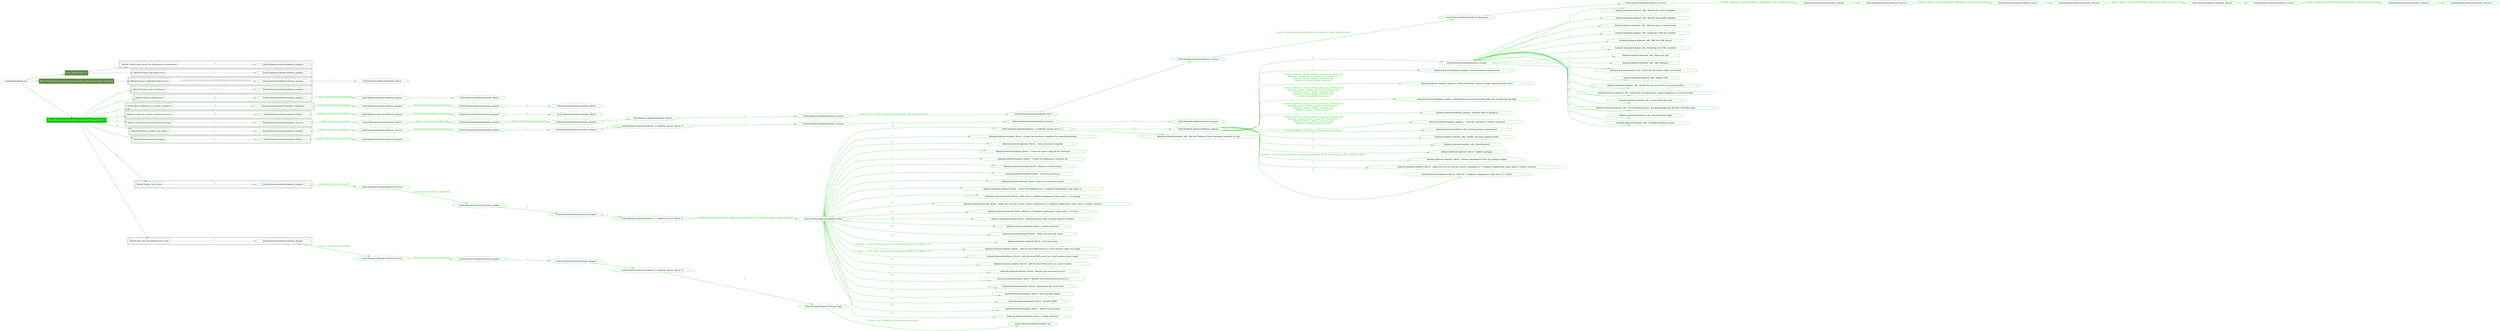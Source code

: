 digraph {
	graph [concentrate=true ordering=in rankdir=LR ratio=fill]
	edge [esep=5 sep=10]
	"kubeinit/playbook.yml" [id=root_node style=dotted]
	play_6f17d459 [label="Play: Initial setup (1)" color="#5b8a42" fontcolor="#ffffff" id=play_6f17d459 shape=box style=filled tooltip=localhost]
	"kubeinit/playbook.yml" -> play_6f17d459 [label="1 " color="#5b8a42" fontcolor="#5b8a42" id=edge_599a381d labeltooltip="1 " tooltip="1 "]
	subgraph "kubeinit.kubeinit.kubeinit_prepare" {
		role_7c6ce5f8 [label="[role] kubeinit.kubeinit.kubeinit_prepare" color="#5b8a42" id=role_7c6ce5f8 tooltip="kubeinit.kubeinit.kubeinit_prepare"]
	}
	subgraph "kubeinit.kubeinit.kubeinit_prepare" {
		role_3fa6e278 [label="[role] kubeinit.kubeinit.kubeinit_prepare" color="#5b8a42" id=role_3fa6e278 tooltip="kubeinit.kubeinit.kubeinit_prepare"]
	}
	subgraph "Play: Initial setup (1)" {
		play_6f17d459 -> block_e1446143 [label=1 color="#5b8a42" fontcolor="#5b8a42" id=edge_40657e28 labeltooltip=1 tooltip=1]
		subgraph cluster_block_e1446143 {
			block_e1446143 [label="[block] Gather facts about the deployment environment" color="#5b8a42" id=block_e1446143 labeltooltip="Gather facts about the deployment environment" shape=box tooltip="Gather facts about the deployment environment"]
			block_e1446143 -> role_7c6ce5f8 [label="1 " color="#5b8a42" fontcolor="#5b8a42" id=edge_ea636de9 labeltooltip="1 " tooltip="1 "]
		}
		play_6f17d459 -> block_4bca0294 [label=2 color="#5b8a42" fontcolor="#5b8a42" id=edge_f2954ecb labeltooltip=2 tooltip=2]
		subgraph cluster_block_4bca0294 {
			block_4bca0294 [label="[block] Prepare the hypervisors" color="#5b8a42" id=block_4bca0294 labeltooltip="Prepare the hypervisors" shape=box tooltip="Prepare the hypervisors"]
			block_4bca0294 -> role_3fa6e278 [label="1 " color="#5b8a42" fontcolor="#5b8a42" id=edge_8d3a3a1b labeltooltip="1 " tooltip="1 "]
		}
	}
	play_b758a5ef [label="Play: Prepare all hypervisor hosts to deploy service and cluster nodes (0)" color="#5e8b41" fontcolor="#ffffff" id=play_b758a5ef shape=box style=filled tooltip="Play: Prepare all hypervisor hosts to deploy service and cluster nodes (0)"]
	"kubeinit/playbook.yml" -> play_b758a5ef [label="2 " color="#5e8b41" fontcolor="#5e8b41" id=edge_1ef2b307 labeltooltip="2 " tooltip="2 "]
	subgraph "kubeinit.kubeinit.kubeinit_libvirt" {
		role_00aa9e71 [label="[role] kubeinit.kubeinit.kubeinit_libvirt" color="#5e8b41" id=role_00aa9e71 tooltip="kubeinit.kubeinit.kubeinit_libvirt"]
	}
	subgraph "kubeinit.kubeinit.kubeinit_prepare" {
		role_39e8cdf4 [label="[role] kubeinit.kubeinit.kubeinit_prepare" color="#5e8b41" id=role_39e8cdf4 tooltip="kubeinit.kubeinit.kubeinit_prepare"]
		role_39e8cdf4 -> role_00aa9e71 [label="1 " color="#5e8b41" fontcolor="#5e8b41" id=edge_ab548b08 labeltooltip="1 " tooltip="1 "]
	}
	subgraph "Play: Prepare all hypervisor hosts to deploy service and cluster nodes (0)" {
		play_b758a5ef -> block_b7a8aa81 [label=1 color="#5e8b41" fontcolor="#5e8b41" id=edge_b222ad10 labeltooltip=1 tooltip=1]
		subgraph cluster_block_b7a8aa81 {
			block_b7a8aa81 [label="[block] Prepare individual hypervisors" color="#5e8b41" id=block_b7a8aa81 labeltooltip="Prepare individual hypervisors" shape=box tooltip="Prepare individual hypervisors"]
			block_b7a8aa81 -> role_39e8cdf4 [label="1 [when: inventory_hostname in hostvars['kubeinit-facts'].hypervisors]" color="#5e8b41" fontcolor="#5e8b41" id=edge_1e15994a labeltooltip="1 [when: inventory_hostname in hostvars['kubeinit-facts'].hypervisors]" tooltip="1 [when: inventory_hostname in hostvars['kubeinit-facts'].hypervisors]"]
		}
	}
	play_15f5ec1d [label="Play: Run cluster deployment on prepared hypervisors (1)" color="#0ec705" fontcolor="#ffffff" id=play_15f5ec1d shape=box style=filled tooltip=localhost]
	"kubeinit/playbook.yml" -> play_15f5ec1d [label="3 " color="#0ec705" fontcolor="#0ec705" id=edge_63459003 labeltooltip="3 " tooltip="3 "]
	subgraph "kubeinit.kubeinit.kubeinit_prepare" {
		role_a21c12df [label="[role] kubeinit.kubeinit.kubeinit_prepare" color="#0ec705" id=role_a21c12df tooltip="kubeinit.kubeinit.kubeinit_prepare"]
	}
	subgraph "kubeinit.kubeinit.kubeinit_libvirt" {
		role_9f6250fe [label="[role] kubeinit.kubeinit.kubeinit_libvirt" color="#0ec705" id=role_9f6250fe tooltip="kubeinit.kubeinit.kubeinit_libvirt"]
	}
	subgraph "kubeinit.kubeinit.kubeinit_prepare" {
		role_7a079685 [label="[role] kubeinit.kubeinit.kubeinit_prepare" color="#0ec705" id=role_7a079685 tooltip="kubeinit.kubeinit.kubeinit_prepare"]
		role_7a079685 -> role_9f6250fe [label="1 " color="#0ec705" fontcolor="#0ec705" id=edge_2d88b85e labeltooltip="1 " tooltip="1 "]
	}
	subgraph "kubeinit.kubeinit.kubeinit_prepare" {
		role_b2da4930 [label="[role] kubeinit.kubeinit.kubeinit_prepare" color="#0ec705" id=role_b2da4930 tooltip="kubeinit.kubeinit.kubeinit_prepare"]
		role_b2da4930 -> role_7a079685 [label="1 [when: not environment_prepared]" color="#0ec705" fontcolor="#0ec705" id=edge_19087ef0 labeltooltip="1 [when: not environment_prepared]" tooltip="1 [when: not environment_prepared]"]
	}
	subgraph "kubeinit.kubeinit.kubeinit_libvirt" {
		role_d84b0115 [label="[role] kubeinit.kubeinit.kubeinit_libvirt" color="#0ec705" id=role_d84b0115 tooltip="kubeinit.kubeinit.kubeinit_libvirt"]
	}
	subgraph "kubeinit.kubeinit.kubeinit_prepare" {
		role_01c8e995 [label="[role] kubeinit.kubeinit.kubeinit_prepare" color="#0ec705" id=role_01c8e995 tooltip="kubeinit.kubeinit.kubeinit_prepare"]
		role_01c8e995 -> role_d84b0115 [label="1 " color="#0ec705" fontcolor="#0ec705" id=edge_c25fadfe labeltooltip="1 " tooltip="1 "]
	}
	subgraph "kubeinit.kubeinit.kubeinit_prepare" {
		role_e6860968 [label="[role] kubeinit.kubeinit.kubeinit_prepare" color="#0ec705" id=role_e6860968 tooltip="kubeinit.kubeinit.kubeinit_prepare"]
		role_e6860968 -> role_01c8e995 [label="1 [when: not environment_prepared]" color="#0ec705" fontcolor="#0ec705" id=edge_cc218507 labeltooltip="1 [when: not environment_prepared]" tooltip="1 [when: not environment_prepared]"]
	}
	subgraph "kubeinit.kubeinit.kubeinit_validations" {
		role_c0f9233e [label="[role] kubeinit.kubeinit.kubeinit_validations" color="#0ec705" id=role_c0f9233e tooltip="kubeinit.kubeinit.kubeinit_validations"]
		role_c0f9233e -> role_e6860968 [label="1 [when: not hypervisors_cleaned]" color="#0ec705" fontcolor="#0ec705" id=edge_054a4896 labeltooltip="1 [when: not hypervisors_cleaned]" tooltip="1 [when: not hypervisors_cleaned]"]
	}
	subgraph "kubeinit.kubeinit.kubeinit_libvirt" {
		role_c942cfa5 [label="[role] kubeinit.kubeinit.kubeinit_libvirt" color="#0ec705" id=role_c942cfa5 tooltip="kubeinit.kubeinit.kubeinit_libvirt"]
	}
	subgraph "kubeinit.kubeinit.kubeinit_prepare" {
		role_a823b53f [label="[role] kubeinit.kubeinit.kubeinit_prepare" color="#0ec705" id=role_a823b53f tooltip="kubeinit.kubeinit.kubeinit_prepare"]
		role_a823b53f -> role_c942cfa5 [label="1 " color="#0ec705" fontcolor="#0ec705" id=edge_debf8e55 labeltooltip="1 " tooltip="1 "]
	}
	subgraph "kubeinit.kubeinit.kubeinit_prepare" {
		role_7a95cbc1 [label="[role] kubeinit.kubeinit.kubeinit_prepare" color="#0ec705" id=role_7a95cbc1 tooltip="kubeinit.kubeinit.kubeinit_prepare"]
		role_7a95cbc1 -> role_a823b53f [label="1 [when: not environment_prepared]" color="#0ec705" fontcolor="#0ec705" id=edge_3b8b6c90 labeltooltip="1 [when: not environment_prepared]" tooltip="1 [when: not environment_prepared]"]
	}
	subgraph "kubeinit.kubeinit.kubeinit_libvirt" {
		role_0ac200bc [label="[role] kubeinit.kubeinit.kubeinit_libvirt" color="#0ec705" id=role_0ac200bc tooltip="kubeinit.kubeinit.kubeinit_libvirt"]
		role_0ac200bc -> role_7a95cbc1 [label="1 [when: not hypervisors_cleaned]" color="#0ec705" fontcolor="#0ec705" id=edge_edad81a2 labeltooltip="1 [when: not hypervisors_cleaned]" tooltip="1 [when: not hypervisors_cleaned]"]
	}
	subgraph "kubeinit.kubeinit.kubeinit_services" {
		role_3350bb8a [label="[role] kubeinit.kubeinit.kubeinit_services" color="#0ec705" id=role_3350bb8a tooltip="kubeinit.kubeinit.kubeinit_services"]
	}
	subgraph "kubeinit.kubeinit.kubeinit_registry" {
		role_36026743 [label="[role] kubeinit.kubeinit.kubeinit_registry" color="#0ec705" id=role_36026743 tooltip="kubeinit.kubeinit.kubeinit_registry"]
		role_36026743 -> role_3350bb8a [label="1 " color="#0ec705" fontcolor="#0ec705" id=edge_a75ee94a labeltooltip="1 " tooltip="1 "]
	}
	subgraph "kubeinit.kubeinit.kubeinit_services" {
		role_cb6efd54 [label="[role] kubeinit.kubeinit.kubeinit_services" color="#0ec705" id=role_cb6efd54 tooltip="kubeinit.kubeinit.kubeinit_services"]
		role_cb6efd54 -> role_36026743 [label="1 [when: 'registry' in hostvars[kubeinit_deployment_node_name].services]" color="#0ec705" fontcolor="#0ec705" id=edge_6e868262 labeltooltip="1 [when: 'registry' in hostvars[kubeinit_deployment_node_name].services]" tooltip="1 [when: 'registry' in hostvars[kubeinit_deployment_node_name].services]"]
	}
	subgraph "kubeinit.kubeinit.kubeinit_apache" {
		role_6549c36f [label="[role] kubeinit.kubeinit.kubeinit_apache" color="#0ec705" id=role_6549c36f tooltip="kubeinit.kubeinit.kubeinit_apache"]
		role_6549c36f -> role_cb6efd54 [label="1 " color="#0ec705" fontcolor="#0ec705" id=edge_ab6bc11f labeltooltip="1 " tooltip="1 "]
	}
	subgraph "kubeinit.kubeinit.kubeinit_services" {
		role_dfed1416 [label="[role] kubeinit.kubeinit.kubeinit_services" color="#0ec705" id=role_dfed1416 tooltip="kubeinit.kubeinit.kubeinit_services"]
		role_dfed1416 -> role_6549c36f [label="1 [when: 'apache' in hostvars[kubeinit_deployment_node_name].services]" color="#0ec705" fontcolor="#0ec705" id=edge_4f4d9d29 labeltooltip="1 [when: 'apache' in hostvars[kubeinit_deployment_node_name].services]" tooltip="1 [when: 'apache' in hostvars[kubeinit_deployment_node_name].services]"]
	}
	subgraph "kubeinit.kubeinit.kubeinit_nexus" {
		role_b187777f [label="[role] kubeinit.kubeinit.kubeinit_nexus" color="#0ec705" id=role_b187777f tooltip="kubeinit.kubeinit.kubeinit_nexus"]
		role_b187777f -> role_dfed1416 [label="1 " color="#0ec705" fontcolor="#0ec705" id=edge_23cf691f labeltooltip="1 " tooltip="1 "]
	}
	subgraph "kubeinit.kubeinit.kubeinit_services" {
		role_026e3064 [label="[role] kubeinit.kubeinit.kubeinit_services" color="#0ec705" id=role_026e3064 tooltip="kubeinit.kubeinit.kubeinit_services"]
		role_026e3064 -> role_b187777f [label="1 [when: 'nexus' in hostvars[kubeinit_deployment_node_name].services]" color="#0ec705" fontcolor="#0ec705" id=edge_a2bbc265 labeltooltip="1 [when: 'nexus' in hostvars[kubeinit_deployment_node_name].services]" tooltip="1 [when: 'nexus' in hostvars[kubeinit_deployment_node_name].services]"]
	}
	subgraph "kubeinit.kubeinit.kubeinit_haproxy" {
		role_3629fcb5 [label="[role] kubeinit.kubeinit.kubeinit_haproxy" color="#0ec705" id=role_3629fcb5 tooltip="kubeinit.kubeinit.kubeinit_haproxy"]
		role_3629fcb5 -> role_026e3064 [label="1 " color="#0ec705" fontcolor="#0ec705" id=edge_f5f74a12 labeltooltip="1 " tooltip="1 "]
	}
	subgraph "kubeinit.kubeinit.kubeinit_services" {
		role_5f4b4b32 [label="[role] kubeinit.kubeinit.kubeinit_services" color="#0ec705" id=role_5f4b4b32 tooltip="kubeinit.kubeinit.kubeinit_services"]
		role_5f4b4b32 -> role_3629fcb5 [label="1 [when: 'haproxy' in hostvars[kubeinit_deployment_node_name].services]" color="#0ec705" fontcolor="#0ec705" id=edge_5855a080 labeltooltip="1 [when: 'haproxy' in hostvars[kubeinit_deployment_node_name].services]" tooltip="1 [when: 'haproxy' in hostvars[kubeinit_deployment_node_name].services]"]
	}
	subgraph "kubeinit.kubeinit.kubeinit_dnsmasq" {
		role_794adca2 [label="[role] kubeinit.kubeinit.kubeinit_dnsmasq" color="#0ec705" id=role_794adca2 tooltip="kubeinit.kubeinit.kubeinit_dnsmasq"]
		role_794adca2 -> role_5f4b4b32 [label="1 " color="#0ec705" fontcolor="#0ec705" id=edge_2c499d09 labeltooltip="1 " tooltip="1 "]
	}
	subgraph "kubeinit.kubeinit.kubeinit_services" {
		role_cf6d64a1 [label="[role] kubeinit.kubeinit.kubeinit_services" color="#0ec705" id=role_cf6d64a1 tooltip="kubeinit.kubeinit.kubeinit_services"]
		role_cf6d64a1 -> role_794adca2 [label="1 [when: 'dnsmasq' in hostvars[kubeinit_deployment_node_name].services]" color="#0ec705" fontcolor="#0ec705" id=edge_f4767654 labeltooltip="1 [when: 'dnsmasq' in hostvars[kubeinit_deployment_node_name].services]" tooltip="1 [when: 'dnsmasq' in hostvars[kubeinit_deployment_node_name].services]"]
	}
	subgraph "kubeinit.kubeinit.kubeinit_bind" {
		role_3c9f9627 [label="[role] kubeinit.kubeinit.kubeinit_bind" color="#0ec705" id=role_3c9f9627 tooltip="kubeinit.kubeinit.kubeinit_bind"]
		role_3c9f9627 -> role_cf6d64a1 [label="1 " color="#0ec705" fontcolor="#0ec705" id=edge_99ccd948 labeltooltip="1 " tooltip="1 "]
	}
	subgraph "kubeinit.kubeinit.kubeinit_prepare" {
		role_ac72f89f [label="[role] kubeinit.kubeinit.kubeinit_prepare" color="#0ec705" id=role_ac72f89f tooltip="kubeinit.kubeinit.kubeinit_prepare"]
		role_ac72f89f -> role_3c9f9627 [label="1 [when: 'bind' in hostvars[kubeinit_deployment_node_name].services]" color="#0ec705" fontcolor="#0ec705" id=edge_5d14117d labeltooltip="1 [when: 'bind' in hostvars[kubeinit_deployment_node_name].services]" tooltip="1 [when: 'bind' in hostvars[kubeinit_deployment_node_name].services]"]
	}
	subgraph "kubeinit.kubeinit.kubeinit_libvirt" {
		role_41c854cf [label="[role] kubeinit.kubeinit.kubeinit_libvirt" color="#0ec705" id=role_41c854cf tooltip="kubeinit.kubeinit.kubeinit_libvirt"]
		role_41c854cf -> role_ac72f89f [label="1 " color="#0ec705" fontcolor="#0ec705" id=edge_ff776b04 labeltooltip="1 " tooltip="1 "]
	}
	subgraph "kubeinit.kubeinit.kubeinit_prepare" {
		role_e331fe10 [label="[role] kubeinit.kubeinit.kubeinit_prepare" color="#0ec705" id=role_e331fe10 tooltip="kubeinit.kubeinit.kubeinit_prepare"]
		role_e331fe10 -> role_41c854cf [label="1 " color="#0ec705" fontcolor="#0ec705" id=edge_36e1908e labeltooltip="1 " tooltip="1 "]
	}
	subgraph "kubeinit.kubeinit.kubeinit_prepare" {
		role_df991565 [label="[role] kubeinit.kubeinit.kubeinit_prepare" color="#0ec705" id=role_df991565 tooltip="kubeinit.kubeinit.kubeinit_prepare"]
		role_df991565 -> role_e331fe10 [label="1 [when: not environment_prepared]" color="#0ec705" fontcolor="#0ec705" id=edge_91635a9e labeltooltip="1 [when: not environment_prepared]" tooltip="1 [when: not environment_prepared]"]
	}
	subgraph "kubeinit.kubeinit.kubeinit_libvirt" {
		role_2b3a251d [label="[role] kubeinit.kubeinit.kubeinit_libvirt" color="#0ec705" id=role_2b3a251d tooltip="kubeinit.kubeinit.kubeinit_libvirt"]
		role_2b3a251d -> role_df991565 [label="1 [when: not hypervisors_cleaned]" color="#0ec705" fontcolor="#0ec705" id=edge_e96c01b6 labeltooltip="1 [when: not hypervisors_cleaned]" tooltip="1 [when: not hypervisors_cleaned]"]
	}
	subgraph "kubeinit.kubeinit.kubeinit_services" {
		role_786c0a7e [label="[role] kubeinit.kubeinit.kubeinit_services" color="#0ec705" id=role_786c0a7e tooltip="kubeinit.kubeinit.kubeinit_services"]
		role_786c0a7e -> role_2b3a251d [label="1 [when: not network_created]" color="#0ec705" fontcolor="#0ec705" id=edge_e93584fb labeltooltip="1 [when: not network_created]" tooltip="1 [when: not network_created]"]
	}
	subgraph "kubeinit.kubeinit.kubeinit_prepare" {
		role_e1c3897a [label="[role] kubeinit.kubeinit.kubeinit_prepare" color="#0ec705" id=role_e1c3897a tooltip="kubeinit.kubeinit.kubeinit_prepare"]
	}
	subgraph "kubeinit.kubeinit.kubeinit_services" {
		role_dafdd736 [label="[role] kubeinit.kubeinit.kubeinit_services" color="#0ec705" id=role_dafdd736 tooltip="kubeinit.kubeinit.kubeinit_services"]
		role_dafdd736 -> role_e1c3897a [label="1 " color="#0ec705" fontcolor="#0ec705" id=edge_25919c44 labeltooltip="1 " tooltip="1 "]
	}
	subgraph "kubeinit.kubeinit.kubeinit_services" {
		role_fe72f758 [label="[role] kubeinit.kubeinit.kubeinit_services" color="#0ec705" id=role_fe72f758 tooltip="kubeinit.kubeinit.kubeinit_services"]
		role_fe72f758 -> role_dafdd736 [label="1 " color="#0ec705" fontcolor="#0ec705" id=edge_59bf45a2 labeltooltip="1 " tooltip="1 "]
	}
	subgraph "kubeinit.kubeinit.kubeinit_{{ kubeinit_cluster_distro }}" {
		role_5f4c4000 [label="[role] kubeinit.kubeinit.kubeinit_{{ kubeinit_cluster_distro }}" color="#0ec705" id=role_5f4c4000 tooltip="kubeinit.kubeinit.kubeinit_{{ kubeinit_cluster_distro }}"]
		role_5f4c4000 -> role_fe72f758 [label="1 " color="#0ec705" fontcolor="#0ec705" id=edge_28ae53b3 labeltooltip="1 " tooltip="1 "]
	}
	subgraph "kubeinit.kubeinit.kubeinit_prepare" {
		role_eb8be637 [label="[role] kubeinit.kubeinit.kubeinit_prepare" color="#0ec705" id=role_eb8be637 tooltip="kubeinit.kubeinit.kubeinit_prepare"]
		role_eb8be637 -> role_5f4c4000 [label="1 " color="#0ec705" fontcolor="#0ec705" id=edge_70b761d5 labeltooltip="1 " tooltip="1 "]
	}
	subgraph "kubeinit.kubeinit.kubeinit_prepare" {
		role_5f20fa93 [label="[role] kubeinit.kubeinit.kubeinit_prepare" color="#0ec705" id=role_5f20fa93 tooltip="kubeinit.kubeinit.kubeinit_prepare"]
		role_5f20fa93 -> role_eb8be637 [label="1 " color="#0ec705" fontcolor="#0ec705" id=edge_d0f8adff labeltooltip="1 " tooltip="1 "]
	}
	subgraph "kubeinit.kubeinit.kubeinit_services" {
		role_9d84f15a [label="[role] kubeinit.kubeinit.kubeinit_services" color="#0ec705" id=role_9d84f15a tooltip="kubeinit.kubeinit.kubeinit_services"]
		role_9d84f15a -> role_5f20fa93 [label="1 [when: not environment_prepared]" color="#0ec705" fontcolor="#0ec705" id=edge_841cd3b4 labeltooltip="1 [when: not environment_prepared]" tooltip="1 [when: not environment_prepared]"]
	}
	subgraph "kubeinit.kubeinit.kubeinit_prepare" {
		role_11e4db7b [label="[role] kubeinit.kubeinit.kubeinit_prepare" color="#0ec705" id=role_11e4db7b tooltip="kubeinit.kubeinit.kubeinit_prepare"]
		role_11e4db7b -> role_9d84f15a [label="1 [when: not services_prepared]" color="#0ec705" fontcolor="#0ec705" id=edge_ec70a121 labeltooltip="1 [when: not services_prepared]" tooltip="1 [when: not services_prepared]"]
	}
	subgraph "kubeinit.kubeinit.kubeinit_prepare" {
		role_b4107671 [label="[role] kubeinit.kubeinit.kubeinit_prepare" color="#0ec705" id=role_b4107671 tooltip="kubeinit.kubeinit.kubeinit_prepare"]
	}
	subgraph "kubeinit.kubeinit.kubeinit_libvirt" {
		role_06917a6d [label="[role] kubeinit.kubeinit.kubeinit_libvirt" color="#0ec705" id=role_06917a6d tooltip="kubeinit.kubeinit.kubeinit_libvirt"]
		role_06917a6d -> role_b4107671 [label="1 [when: not environment_prepared]" color="#0ec705" fontcolor="#0ec705" id=edge_5cc479ba labeltooltip="1 [when: not environment_prepared]" tooltip="1 [when: not environment_prepared]"]
	}
	subgraph "kubeinit.kubeinit.kubeinit_prepare" {
		role_4baaae8d [label="[role] kubeinit.kubeinit.kubeinit_prepare" color="#0ec705" id=role_4baaae8d tooltip="kubeinit.kubeinit.kubeinit_prepare"]
		task_4a484555 [label="kubeinit.kubeinit.kubeinit_cdk : Render the cluster template" color="#0ec705" id=task_4a484555 shape=octagon tooltip="kubeinit.kubeinit.kubeinit_cdk : Render the cluster template"]
		role_4baaae8d -> task_4a484555 [label="1 " color="#0ec705" fontcolor="#0ec705" id=edge_4dadebac labeltooltip="1 " tooltip="1 "]
		task_a42f1f09 [label="kubeinit.kubeinit.kubeinit_cdk : Render the bundle template" color="#0ec705" id=task_a42f1f09 shape=octagon tooltip="kubeinit.kubeinit.kubeinit_cdk : Render the bundle template"]
		role_4baaae8d -> task_a42f1f09 [label="2 " color="#0ec705" fontcolor="#0ec705" id=edge_267d86fc labeltooltip="2 " tooltip="2 "]
		task_20e3304d [label="kubeinit.kubeinit.kubeinit_cdk : Add host keys to known_hosts" color="#0ec705" id=task_20e3304d shape=octagon tooltip="kubeinit.kubeinit.kubeinit_cdk : Add host keys to known_hosts"]
		role_4baaae8d -> task_20e3304d [label="3 " color="#0ec705" fontcolor="#0ec705" id=edge_be3ad46b labeltooltip="3 " tooltip="3 "]
		task_e1b1115d [label="kubeinit.kubeinit.kubeinit_cdk : Install the CDK juju installer" color="#0ec705" id=task_e1b1115d shape=octagon tooltip="kubeinit.kubeinit.kubeinit_cdk : Install the CDK juju installer"]
		role_4baaae8d -> task_e1b1115d [label="4 " color="#0ec705" fontcolor="#0ec705" id=edge_785ad37c labeltooltip="4 " tooltip="4 "]
		task_0eaf2915 [label="kubeinit.kubeinit.kubeinit_cdk : Add the CDK cluster" color="#0ec705" id=task_0eaf2915 shape=octagon tooltip="kubeinit.kubeinit.kubeinit_cdk : Add the CDK cluster"]
		role_4baaae8d -> task_0eaf2915 [label="5 " color="#0ec705" fontcolor="#0ec705" id=edge_7733e67a labeltooltip="5 " tooltip="5 "]
		task_f3b310b5 [label="kubeinit.kubeinit.kubeinit_cdk : Bootstrap the CDK controller" color="#0ec705" id=task_f3b310b5 shape=octagon tooltip="kubeinit.kubeinit.kubeinit_cdk : Bootstrap the CDK controller"]
		role_4baaae8d -> task_f3b310b5 [label="6 " color="#0ec705" fontcolor="#0ec705" id=edge_cd81c065 labeltooltip="6 " tooltip="6 "]
		task_083b4947 [label="kubeinit.kubeinit.kubeinit_cdk : Show juju info" color="#0ec705" id=task_083b4947 shape=octagon tooltip="kubeinit.kubeinit.kubeinit_cdk : Show juju info"]
		role_4baaae8d -> task_083b4947 [label="7 " color="#0ec705" fontcolor="#0ec705" id=edge_1543b3fd labeltooltip="7 " tooltip="7 "]
		task_359ab033 [label="kubeinit.kubeinit.kubeinit_cdk : Add machines" color="#0ec705" id=task_359ab033 shape=octagon tooltip="kubeinit.kubeinit.kubeinit_cdk : Add machines"]
		role_4baaae8d -> task_359ab033 [label="8 " color="#0ec705" fontcolor="#0ec705" id=edge_9e65638f labeltooltip="8 " tooltip="8 "]
		task_3d854898 [label="kubeinit.kubeinit.kubeinit_cdk : Verify that all cluster nodes are started" color="#0ec705" id=task_3d854898 shape=octagon tooltip="kubeinit.kubeinit.kubeinit_cdk : Verify that all cluster nodes are started"]
		role_4baaae8d -> task_3d854898 [label="9 " color="#0ec705" fontcolor="#0ec705" id=edge_a5b38ff3 labeltooltip="9 " tooltip="9 "]
		task_40bef00a [label="kubeinit.kubeinit.kubeinit_cdk : Deploy CDK" color="#0ec705" id=task_40bef00a shape=octagon tooltip="kubeinit.kubeinit.kubeinit_cdk : Deploy CDK"]
		role_4baaae8d -> task_40bef00a [label="10 " color="#0ec705" fontcolor="#0ec705" id=edge_623da223 labeltooltip="10 " tooltip="10 "]
		task_fcee22da [label="kubeinit.kubeinit.kubeinit_cdk : Verify that the etcd cluster is up and healthy" color="#0ec705" id=task_fcee22da shape=octagon tooltip="kubeinit.kubeinit.kubeinit_cdk : Verify that the etcd cluster is up and healthy"]
		role_4baaae8d -> task_fcee22da [label="11 " color="#0ec705" fontcolor="#0ec705" id=edge_28a2e770 labeltooltip="11 " tooltip="11 "]
		task_4e30c495 [label="kubeinit.kubeinit.kubeinit_cdk : Verify that the kubernetes_master application is up and healthy" color="#0ec705" id=task_4e30c495 shape=octagon tooltip="kubeinit.kubeinit.kubeinit_cdk : Verify that the kubernetes_master application is up and healthy"]
		role_4baaae8d -> task_4e30c495 [label="12 " color="#0ec705" fontcolor="#0ec705" id=edge_33b5fda3 labeltooltip="12 " tooltip="12 "]
		task_be35f4e6 [label="kubeinit.kubeinit.kubeinit_cdk : Create kube directory" color="#0ec705" id=task_be35f4e6 shape=octagon tooltip="kubeinit.kubeinit.kubeinit_cdk : Create kube directory"]
		role_4baaae8d -> task_be35f4e6 [label="13 " color="#0ec705" fontcolor="#0ec705" id=edge_7fa1192f labeltooltip="13 " tooltip="13 "]
		task_bddf3413 [label="kubeinit.kubeinit.kubeinit_cdk : Get the kubectl binary and kubeconfig from the first controller node" color="#0ec705" id=task_bddf3413 shape=octagon tooltip="kubeinit.kubeinit.kubeinit_cdk : Get the kubectl binary and kubeconfig from the first controller node"]
		role_4baaae8d -> task_bddf3413 [label="14 " color="#0ec705" fontcolor="#0ec705" id=edge_4369898a labeltooltip="14 " tooltip="14 "]
		task_d76da552 [label="kubeinit.kubeinit.kubeinit_cdk : Autoload kubeconfig" color="#0ec705" id=task_d76da552 shape=octagon tooltip="kubeinit.kubeinit.kubeinit_cdk : Autoload kubeconfig"]
		role_4baaae8d -> task_d76da552 [label="15 " color="#0ec705" fontcolor="#0ec705" id=edge_d784166c labeltooltip="15 " tooltip="15 "]
		task_f09c418a [label="kubeinit.kubeinit.kubeinit_cdk : Finished deploying cluster" color="#0ec705" id=task_f09c418a shape=octagon tooltip="kubeinit.kubeinit.kubeinit_cdk : Finished deploying cluster"]
		role_4baaae8d -> task_f09c418a [label="16 " color="#0ec705" fontcolor="#0ec705" id=edge_2b81f53e labeltooltip="16 " tooltip="16 "]
	}
	subgraph "kubeinit.kubeinit.kubeinit_prepare" {
		role_9d76a9de [label="[role] kubeinit.kubeinit.kubeinit_prepare" color="#0ec705" id=role_9d76a9de tooltip="kubeinit.kubeinit.kubeinit_prepare"]
		task_8e456568 [label="kubeinit.kubeinit.kubeinit_prepare : Install common requirements" color="#0ec705" id=task_8e456568 shape=octagon tooltip="kubeinit.kubeinit.kubeinit_prepare : Install common requirements"]
		role_9d76a9de -> task_8e456568 [label="1 " color="#0ec705" fontcolor="#0ec705" id=edge_d721eeba labeltooltip="1 " tooltip="1 "]
		task_ac974b5c [label="kubeinit.kubeinit.kubeinit_prepare : Check if kubeinit_common_docker_password path exists" color="#0ec705" id=task_ac974b5c shape=octagon tooltip="kubeinit.kubeinit.kubeinit_prepare : Check if kubeinit_common_docker_password path exists"]
		role_9d76a9de -> task_ac974b5c [label="2 [when: kubeinit_common_docker_username is defined and
kubeinit_common_docker_password is defined and
kubeinit_common_docker_username and
kubeinit_common_docker_password
]" color="#0ec705" fontcolor="#0ec705" id=edge_ad939238 labeltooltip="2 [when: kubeinit_common_docker_username is defined and
kubeinit_common_docker_password is defined and
kubeinit_common_docker_username and
kubeinit_common_docker_password
]" tooltip="2 [when: kubeinit_common_docker_username is defined and
kubeinit_common_docker_password is defined and
kubeinit_common_docker_username and
kubeinit_common_docker_password
]"]
		task_280ff6e5 [label="kubeinit.kubeinit.kubeinit_prepare : Read docker password from file when the variable has the path" color="#0ec705" id=task_280ff6e5 shape=octagon tooltip="kubeinit.kubeinit.kubeinit_prepare : Read docker password from file when the variable has the path"]
		role_9d76a9de -> task_280ff6e5 [label="3 [when: kubeinit_common_docker_username is defined and
kubeinit_common_docker_password is defined and
kubeinit_common_docker_username and
kubeinit_common_docker_password and
_result_passwordfile.stat.exists
]" color="#0ec705" fontcolor="#0ec705" id=edge_f6d8333f labeltooltip="3 [when: kubeinit_common_docker_username is defined and
kubeinit_common_docker_password is defined and
kubeinit_common_docker_username and
kubeinit_common_docker_password and
_result_passwordfile.stat.exists
]" tooltip="3 [when: kubeinit_common_docker_username is defined and
kubeinit_common_docker_password is defined and
kubeinit_common_docker_username and
kubeinit_common_docker_password and
_result_passwordfile.stat.exists
]"]
		task_8d3a411d [label="kubeinit.kubeinit.kubeinit_prepare : Podman login to docker.io" color="#0ec705" id=task_8d3a411d shape=octagon tooltip="kubeinit.kubeinit.kubeinit_prepare : Podman login to docker.io"]
		role_9d76a9de -> task_8d3a411d [label="4 [when: kubeinit_common_docker_username is defined and
kubeinit_common_docker_password is defined and
kubeinit_common_docker_username and
kubeinit_common_docker_password
]" color="#0ec705" fontcolor="#0ec705" id=edge_8ade8d91 labeltooltip="4 [when: kubeinit_common_docker_username is defined and
kubeinit_common_docker_password is defined and
kubeinit_common_docker_username and
kubeinit_common_docker_password
]" tooltip="4 [when: kubeinit_common_docker_username is defined and
kubeinit_common_docker_password is defined and
kubeinit_common_docker_username and
kubeinit_common_docker_password
]"]
		task_21c0912f [label="kubeinit.kubeinit.kubeinit_prepare : Clear any reference to docker password" color="#0ec705" id=task_21c0912f shape=octagon tooltip="kubeinit.kubeinit.kubeinit_prepare : Clear any reference to docker password"]
		role_9d76a9de -> task_21c0912f [label="5 [when: kubeinit_common_docker_username is defined and
kubeinit_common_docker_password is defined and
kubeinit_common_docker_username and
kubeinit_common_docker_password
]" color="#0ec705" fontcolor="#0ec705" id=edge_701a9557 labeltooltip="5 [when: kubeinit_common_docker_username is defined and
kubeinit_common_docker_password is defined and
kubeinit_common_docker_username and
kubeinit_common_docker_password
]" tooltip="5 [when: kubeinit_common_docker_username is defined and
kubeinit_common_docker_password is defined and
kubeinit_common_docker_username and
kubeinit_common_docker_password
]"]
		task_9770c441 [label="kubeinit.kubeinit.kubeinit_cdk : Install common requirements" color="#0ec705" id=task_9770c441 shape=octagon tooltip="kubeinit.kubeinit.kubeinit_cdk : Install common requirements"]
		role_9d76a9de -> task_9770c441 [label="6 [when: kubeinit_cdk_common_dependencies is defined]" color="#0ec705" fontcolor="#0ec705" id=edge_22d4d9f1 labeltooltip="6 [when: kubeinit_cdk_common_dependencies is defined]" tooltip="6 [when: kubeinit_cdk_common_dependencies is defined]"]
		task_5f88ad2e [label="kubeinit.kubeinit.kubeinit_cdk : Enable and start podman.socket" color="#0ec705" id=task_5f88ad2e shape=octagon tooltip="kubeinit.kubeinit.kubeinit_cdk : Enable and start podman.socket"]
		role_9d76a9de -> task_5f88ad2e [label="7 " color="#0ec705" fontcolor="#0ec705" id=edge_24a6991a labeltooltip="7 " tooltip="7 "]
		task_bb164bbf [label="kubeinit.kubeinit.kubeinit_cdk : Install kubectl" color="#0ec705" id=task_bb164bbf shape=octagon tooltip="kubeinit.kubeinit.kubeinit_cdk : Install kubectl"]
		role_9d76a9de -> task_bb164bbf [label="8 " color="#0ec705" fontcolor="#0ec705" id=edge_ef7fb96d labeltooltip="8 " tooltip="8 "]
		task_79e23147 [label="kubeinit.kubeinit.kubeinit_libvirt : Update packages" color="#0ec705" id=task_79e23147 shape=octagon tooltip="kubeinit.kubeinit.kubeinit_libvirt : Update packages"]
		role_9d76a9de -> task_79e23147 [label="9 " color="#0ec705" fontcolor="#0ec705" id=edge_f84a1923 labeltooltip="9 " tooltip="9 "]
		task_3ae2b562 [label="kubeinit.kubeinit.kubeinit_libvirt : Reboot immediately after the package update" color="#0ec705" id=task_3ae2b562 shape=octagon tooltip="kubeinit.kubeinit.kubeinit_libvirt : Reboot immediately after the package update"]
		role_9d76a9de -> task_3ae2b562 [label="10 [when: _result_update_packages is changed and kubeinit_libvirt_reboot_guests_after_package_update]" color="#0ec705" fontcolor="#0ec705" id=edge_2aa683f7 labeltooltip="10 [when: _result_update_packages is changed and kubeinit_libvirt_reboot_guests_after_package_update]" tooltip="10 [when: _result_update_packages is changed and kubeinit_libvirt_reboot_guests_after_package_update]"]
		task_d8cfc252 [label="kubeinit.kubeinit.kubeinit_libvirt : make sure we can execute remote commands in {{ kubeinit_deployment_node_name }} before continue" color="#0ec705" id=task_d8cfc252 shape=octagon tooltip="kubeinit.kubeinit.kubeinit_libvirt : make sure we can execute remote commands in {{ kubeinit_deployment_node_name }} before continue"]
		role_9d76a9de -> task_d8cfc252 [label="11 " color="#0ec705" fontcolor="#0ec705" id=edge_08116ca4 labeltooltip="11 " tooltip="11 "]
		task_1edf3b30 [label="kubeinit.kubeinit.kubeinit_libvirt : Wait for {{ kubeinit_deployment_node_name }} to boot" color="#0ec705" id=task_1edf3b30 shape=octagon tooltip="kubeinit.kubeinit.kubeinit_libvirt : Wait for {{ kubeinit_deployment_node_name }} to boot"]
		role_9d76a9de -> task_1edf3b30 [label="12 " color="#0ec705" fontcolor="#0ec705" id=edge_d5600a76 labeltooltip="12 " tooltip="12 "]
		role_9d76a9de -> role_4baaae8d [label="13 " color="#0ec705" fontcolor="#0ec705" id=edge_90b25705 labeltooltip="13 " tooltip="13 "]
	}
	subgraph "kubeinit.kubeinit.kubeinit_{{ kubeinit_cluster_distro }}" {
		role_ffcf8eba [label="[role] kubeinit.kubeinit.kubeinit_{{ kubeinit_cluster_distro }}" color="#0ec705" id=role_ffcf8eba tooltip="kubeinit.kubeinit.kubeinit_{{ kubeinit_cluster_distro }}"]
		task_64f584c9 [label="kubeinit.kubeinit.kubeinit_cdk : Add the Podman Ubuntu package repository to Apt" color="#0ec705" id=task_64f584c9 shape=octagon tooltip="kubeinit.kubeinit.kubeinit_cdk : Add the Podman Ubuntu package repository to Apt"]
		role_ffcf8eba -> task_64f584c9 [label="1 " color="#0ec705" fontcolor="#0ec705" id=edge_3eae4ddb labeltooltip="1 " tooltip="1 "]
		role_ffcf8eba -> role_9d76a9de [label="2 " color="#0ec705" fontcolor="#0ec705" id=edge_debdb3c3 labeltooltip="2 " tooltip="2 "]
	}
	subgraph "kubeinit.kubeinit.kubeinit_libvirt" {
		role_6628d768 [label="[role] kubeinit.kubeinit.kubeinit_libvirt" color="#0ec705" id=role_6628d768 tooltip="kubeinit.kubeinit.kubeinit_libvirt"]
		task_a28858e1 [label="kubeinit.kubeinit.kubeinit_libvirt : Create the interfaces template for networking details" color="#0ec705" id=task_a28858e1 shape=octagon tooltip="kubeinit.kubeinit.kubeinit_libvirt : Create the interfaces template for networking details"]
		role_6628d768 -> task_a28858e1 [label="1 " color="#0ec705" fontcolor="#0ec705" id=edge_a513e7bc labeltooltip="1 " tooltip="1 "]
		task_6d55d40b [label="kubeinit.kubeinit.kubeinit_libvirt : Create the hosts template" color="#0ec705" id=task_6d55d40b shape=octagon tooltip="kubeinit.kubeinit.kubeinit_libvirt : Create the hosts template"]
		role_6628d768 -> task_6d55d40b [label="2 " color="#0ec705" fontcolor="#0ec705" id=edge_38981602 labeltooltip="2 " tooltip="2 "]
		task_7e4c5b7e [label="kubeinit.kubeinit.kubeinit_libvirt : Create the main config file for cloud-init" color="#0ec705" id=task_7e4c5b7e shape=octagon tooltip="kubeinit.kubeinit.kubeinit_libvirt : Create the main config file for cloud-init"]
		role_6628d768 -> task_7e4c5b7e [label="3 " color="#0ec705" fontcolor="#0ec705" id=edge_c8a4cfbf labeltooltip="3 " tooltip="3 "]
		task_5e9c5949 [label="kubeinit.kubeinit.kubeinit_libvirt : Create the datasource cloud-init file" color="#0ec705" id=task_5e9c5949 shape=octagon tooltip="kubeinit.kubeinit.kubeinit_libvirt : Create the datasource cloud-init file"]
		role_6628d768 -> task_5e9c5949 [label="4 " color="#0ec705" fontcolor="#0ec705" id=edge_0d0ca89e labeltooltip="4 " tooltip="4 "]
		task_9f477486 [label="kubeinit.kubeinit.kubeinit_libvirt : Remove old disk images" color="#0ec705" id=task_9f477486 shape=octagon tooltip="kubeinit.kubeinit.kubeinit_libvirt : Remove old disk images"]
		role_6628d768 -> task_9f477486 [label="5 " color="#0ec705" fontcolor="#0ec705" id=edge_7c50cf1e labeltooltip="5 " tooltip="5 "]
		task_26757762 [label="kubeinit.kubeinit.kubeinit_libvirt : Grow the partitions" color="#0ec705" id=task_26757762 shape=octagon tooltip="kubeinit.kubeinit.kubeinit_libvirt : Grow the partitions"]
		role_6628d768 -> task_26757762 [label="6 " color="#0ec705" fontcolor="#0ec705" id=edge_c1121300 labeltooltip="6 " tooltip="6 "]
		task_10bc36bd [label="kubeinit.kubeinit.kubeinit_libvirt : Inject virt-customize assets" color="#0ec705" id=task_10bc36bd shape=octagon tooltip="kubeinit.kubeinit.kubeinit_libvirt : Inject virt-customize assets"]
		role_6628d768 -> task_10bc36bd [label="7 " color="#0ec705" fontcolor="#0ec705" id=edge_21c36fe2 labeltooltip="7 " tooltip="7 "]
		task_7f04738e [label="kubeinit.kubeinit.kubeinit_libvirt : Create VM definition for {{ kubeinit_deployment_node_name }}" color="#0ec705" id=task_7f04738e shape=octagon tooltip="kubeinit.kubeinit.kubeinit_libvirt : Create VM definition for {{ kubeinit_deployment_node_name }}"]
		role_6628d768 -> task_7f04738e [label="8 " color="#0ec705" fontcolor="#0ec705" id=edge_a7c837e4 labeltooltip="8 " tooltip="8 "]
		task_8fcaa82f [label="kubeinit.kubeinit.kubeinit_libvirt : Wait until {{ kubeinit_deployment_node_name }} is running" color="#0ec705" id=task_8fcaa82f shape=octagon tooltip="kubeinit.kubeinit.kubeinit_libvirt : Wait until {{ kubeinit_deployment_node_name }} is running"]
		role_6628d768 -> task_8fcaa82f [label="9 " color="#0ec705" fontcolor="#0ec705" id=edge_0c80b52e labeltooltip="9 " tooltip="9 "]
		task_0c93aa81 [label="kubeinit.kubeinit.kubeinit_libvirt : make sure we can execute remote commands in {{ kubeinit_deployment_node_name }} before continue" color="#0ec705" id=task_0c93aa81 shape=octagon tooltip="kubeinit.kubeinit.kubeinit_libvirt : make sure we can execute remote commands in {{ kubeinit_deployment_node_name }} before continue"]
		role_6628d768 -> task_0c93aa81 [label="10 " color="#0ec705" fontcolor="#0ec705" id=edge_9aebdcd0 labeltooltip="10 " tooltip="10 "]
		task_12a1519b [label="kubeinit.kubeinit.kubeinit_libvirt : Wait for {{ kubeinit_deployment_node_name }} to boot" color="#0ec705" id=task_12a1519b shape=octagon tooltip="kubeinit.kubeinit.kubeinit_libvirt : Wait for {{ kubeinit_deployment_node_name }} to boot"]
		role_6628d768 -> task_12a1519b [label="11 " color="#0ec705" fontcolor="#0ec705" id=edge_25f90145 labeltooltip="11 " tooltip="11 "]
		task_ab122c3e [label="kubeinit.kubeinit.kubeinit_libvirt : Add kubernetes repo for latest kubectl (Ubuntu)" color="#0ec705" id=task_ab122c3e shape=octagon tooltip="kubeinit.kubeinit.kubeinit_libvirt : Add kubernetes repo for latest kubectl (Ubuntu)"]
		role_6628d768 -> task_ab122c3e [label="12 " color="#0ec705" fontcolor="#0ec705" id=edge_48ad476b labeltooltip="12 " tooltip="12 "]
		task_a0fafaf4 [label="kubeinit.kubeinit.kubeinit_libvirt : Install resolvconf" color="#0ec705" id=task_a0fafaf4 shape=octagon tooltip="kubeinit.kubeinit.kubeinit_libvirt : Install resolvconf"]
		role_6628d768 -> task_a0fafaf4 [label="13 " color="#0ec705" fontcolor="#0ec705" id=edge_a64a14d3 labeltooltip="13 " tooltip="13 "]
		task_600229b3 [label="kubeinit.kubeinit.kubeinit_libvirt : Make sure base file exists" color="#0ec705" id=task_600229b3 shape=octagon tooltip="kubeinit.kubeinit.kubeinit_libvirt : Make sure base file exists"]
		role_6628d768 -> task_600229b3 [label="14 " color="#0ec705" fontcolor="#0ec705" id=edge_fe1697f4 labeltooltip="14 " tooltip="14 "]
		task_47a7b1d0 [label="kubeinit.kubeinit.kubeinit_libvirt : Get resolv lines" color="#0ec705" id=task_47a7b1d0 shape=octagon tooltip="kubeinit.kubeinit.kubeinit_libvirt : Get resolv lines"]
		role_6628d768 -> task_47a7b1d0 [label="15 " color="#0ec705" fontcolor="#0ec705" id=edge_69c69faf labeltooltip="15 " tooltip="15 "]
		task_dd412d3a [label="kubeinit.kubeinit.kubeinit_libvirt : Add the local DNS server as a local resolver when not empty" color="#0ec705" id=task_dd412d3a shape=octagon tooltip="kubeinit.kubeinit.kubeinit_libvirt : Add the local DNS server as a local resolver when not empty"]
		role_6628d768 -> task_dd412d3a [label="16 [when: (_result_resolv_conf.content | b64decode).splitlines() | length > 0]" color="#0ec705" fontcolor="#0ec705" id=edge_a0ef3598 labeltooltip="16 [when: (_result_resolv_conf.content | b64decode).splitlines() | length > 0]" tooltip="16 [when: (_result_resolv_conf.content | b64decode).splitlines() | length > 0]"]
		task_79502809 [label="kubeinit.kubeinit.kubeinit_libvirt : Add the local DNS server as a local resolver when empty" color="#0ec705" id=task_79502809 shape=octagon tooltip="kubeinit.kubeinit.kubeinit_libvirt : Add the local DNS server as a local resolver when empty"]
		role_6628d768 -> task_79502809 [label="17 [when: (_result_resolv_conf.content | b64decode).splitlines() | length == 0]" color="#0ec705" fontcolor="#0ec705" id=edge_14b0c1ae labeltooltip="17 [when: (_result_resolv_conf.content | b64decode).splitlines() | length == 0]" tooltip="17 [when: (_result_resolv_conf.content | b64decode).splitlines() | length == 0]"]
		task_4c43b7b2 [label="kubeinit.kubeinit.kubeinit_libvirt : Add the local DNS server as a local resolver" color="#0ec705" id=task_4c43b7b2 shape=octagon tooltip="kubeinit.kubeinit.kubeinit_libvirt : Add the local DNS server as a local resolver"]
		role_6628d768 -> task_4c43b7b2 [label="18 " color="#0ec705" fontcolor="#0ec705" id=edge_06fa07e9 labeltooltip="18 " tooltip="18 "]
		task_ae6cd715 [label="kubeinit.kubeinit.kubeinit_libvirt : Restart the resolvconf service" color="#0ec705" id=task_ae6cd715 shape=octagon tooltip="kubeinit.kubeinit.kubeinit_libvirt : Restart the resolvconf service"]
		role_6628d768 -> task_ae6cd715 [label="19 " color="#0ec705" fontcolor="#0ec705" id=edge_9e0343ed labeltooltip="19 " tooltip="19 "]
		task_fc0a360b [label="kubeinit.kubeinit.kubeinit_libvirt : Restart the systemd-resolved service" color="#0ec705" id=task_fc0a360b shape=octagon tooltip="kubeinit.kubeinit.kubeinit_libvirt : Restart the systemd-resolved service"]
		role_6628d768 -> task_fc0a360b [label="20 " color="#0ec705" fontcolor="#0ec705" id=edge_95e4190e labeltooltip="20 " tooltip="20 "]
		task_cebe77e9 [label="kubeinit.kubeinit.kubeinit_libvirt : Regenerate the resolv.conf" color="#0ec705" id=task_cebe77e9 shape=octagon tooltip="kubeinit.kubeinit.kubeinit_libvirt : Regenerate the resolv.conf"]
		role_6628d768 -> task_cebe77e9 [label="21 " color="#0ec705" fontcolor="#0ec705" id=edge_a1f116f1 labeltooltip="21 " tooltip="21 "]
		task_c31bde06 [label="kubeinit.kubeinit.kubeinit_libvirt : Force apt-get update" color="#0ec705" id=task_c31bde06 shape=octagon tooltip="kubeinit.kubeinit.kubeinit_libvirt : Force apt-get update"]
		role_6628d768 -> task_c31bde06 [label="22 " color="#0ec705" fontcolor="#0ec705" id=edge_624634a9 labeltooltip="22 " tooltip="22 "]
		task_9b23d4f6 [label="kubeinit.kubeinit.kubeinit_libvirt : Disable SWAP" color="#0ec705" id=task_9b23d4f6 shape=octagon tooltip="kubeinit.kubeinit.kubeinit_libvirt : Disable SWAP"]
		role_6628d768 -> task_9b23d4f6 [label="23 " color="#0ec705" fontcolor="#0ec705" id=edge_0006f27f labeltooltip="23 " tooltip="23 "]
		task_5041f88b [label="kubeinit.kubeinit.kubeinit_libvirt : Resize root partition" color="#0ec705" id=task_5041f88b shape=octagon tooltip="kubeinit.kubeinit.kubeinit_libvirt : Resize root partition"]
		role_6628d768 -> task_5041f88b [label="24 " color="#0ec705" fontcolor="#0ec705" id=edge_eb1e6f8a labeltooltip="24 " tooltip="24 "]
		task_8b65b855 [label="kubeinit.kubeinit.kubeinit_libvirt : Enable cloud init" color="#0ec705" id=task_8b65b855 shape=octagon tooltip="kubeinit.kubeinit.kubeinit_libvirt : Enable cloud init"]
		role_6628d768 -> task_8b65b855 [label="25 " color="#0ec705" fontcolor="#0ec705" id=edge_81150fea labeltooltip="25 " tooltip="25 "]
		role_6628d768 -> role_ffcf8eba [label="26 " color="#0ec705" fontcolor="#0ec705" id=edge_8fdb83fe labeltooltip="26 " tooltip="26 "]
	}
	subgraph "kubeinit.kubeinit.kubeinit_{{ kubeinit_cluster_distro }}" {
		role_2de7a0b4 [label="[role] kubeinit.kubeinit.kubeinit_{{ kubeinit_cluster_distro }}" color="#0ec705" id=role_2de7a0b4 tooltip="kubeinit.kubeinit.kubeinit_{{ kubeinit_cluster_distro }}"]
		role_2de7a0b4 -> role_6628d768 [label="1 [when: kubeinit_cluster_nodes_deployed is not defined or not kubeinit_cluster_nodes_deployed]" color="#0ec705" fontcolor="#0ec705" id=edge_436b949b labeltooltip="1 [when: kubeinit_cluster_nodes_deployed is not defined or not kubeinit_cluster_nodes_deployed]" tooltip="1 [when: kubeinit_cluster_nodes_deployed is not defined or not kubeinit_cluster_nodes_deployed]"]
	}
	subgraph "kubeinit.kubeinit.kubeinit_prepare" {
		role_eff32dab [label="[role] kubeinit.kubeinit.kubeinit_prepare" color="#0ec705" id=role_eff32dab tooltip="kubeinit.kubeinit.kubeinit_prepare"]
		role_eff32dab -> role_2de7a0b4 [label="1 " color="#0ec705" fontcolor="#0ec705" id=edge_7b20fa93 labeltooltip="1 " tooltip="1 "]
	}
	subgraph "kubeinit.kubeinit.kubeinit_prepare" {
		role_38a179fe [label="[role] kubeinit.kubeinit.kubeinit_prepare" color="#0ec705" id=role_38a179fe tooltip="kubeinit.kubeinit.kubeinit_prepare"]
		role_38a179fe -> role_eff32dab [label="1 " color="#0ec705" fontcolor="#0ec705" id=edge_e0bc3f37 labeltooltip="1 " tooltip="1 "]
	}
	subgraph "kubeinit.kubeinit.kubeinit_services" {
		role_e26f8d6f [label="[role] kubeinit.kubeinit.kubeinit_services" color="#0ec705" id=role_e26f8d6f tooltip="kubeinit.kubeinit.kubeinit_services"]
		role_e26f8d6f -> role_38a179fe [label="1 [when: not environment_prepared]" color="#0ec705" fontcolor="#0ec705" id=edge_4a6e8704 labeltooltip="1 [when: not environment_prepared]" tooltip="1 [when: not environment_prepared]"]
	}
	subgraph "kubeinit.kubeinit.kubeinit_prepare" {
		role_b98366c3 [label="[role] kubeinit.kubeinit.kubeinit_prepare" color="#0ec705" id=role_b98366c3 tooltip="kubeinit.kubeinit.kubeinit_prepare"]
		role_b98366c3 -> role_e26f8d6f [label="1 [when: not services_prepared]" color="#0ec705" fontcolor="#0ec705" id=edge_13e7c30b labeltooltip="1 [when: not services_prepared]" tooltip="1 [when: not services_prepared]"]
	}
	subgraph "kubeinit.kubeinit.kubeinit_nfs" {
		role_c68688d3 [label="[role] kubeinit.kubeinit.kubeinit_nfs" color="#0ec705" id=role_c68688d3 tooltip="kubeinit.kubeinit.kubeinit_nfs"]
	}
	subgraph "kubeinit.kubeinit.kubeinit_apps" {
		role_401f29db [label="[role] kubeinit.kubeinit.kubeinit_apps" color="#0ec705" id=role_401f29db tooltip="kubeinit.kubeinit.kubeinit_apps"]
		role_401f29db -> role_c68688d3 [label="1 [when: 'nfs' in kubeinit_cluster_hostvars.services]" color="#0ec705" fontcolor="#0ec705" id=edge_a86f08cf labeltooltip="1 [when: 'nfs' in kubeinit_cluster_hostvars.services]" tooltip="1 [when: 'nfs' in kubeinit_cluster_hostvars.services]"]
	}
	subgraph "kubeinit.kubeinit.kubeinit_{{ kubeinit_cluster_distro }}" {
		role_289d789c [label="[role] kubeinit.kubeinit.kubeinit_{{ kubeinit_cluster_distro }}" color="#0ec705" id=role_289d789c tooltip="kubeinit.kubeinit.kubeinit_{{ kubeinit_cluster_distro }}"]
		role_289d789c -> role_401f29db [label="1 " color="#0ec705" fontcolor="#0ec705" id=edge_f9e4f893 labeltooltip="1 " tooltip="1 "]
	}
	subgraph "kubeinit.kubeinit.kubeinit_prepare" {
		role_c8b0fca3 [label="[role] kubeinit.kubeinit.kubeinit_prepare" color="#0ec705" id=role_c8b0fca3 tooltip="kubeinit.kubeinit.kubeinit_prepare"]
		role_c8b0fca3 -> role_289d789c [label="1 " color="#0ec705" fontcolor="#0ec705" id=edge_f53f8010 labeltooltip="1 " tooltip="1 "]
	}
	subgraph "kubeinit.kubeinit.kubeinit_prepare" {
		role_929f73d1 [label="[role] kubeinit.kubeinit.kubeinit_prepare" color="#0ec705" id=role_929f73d1 tooltip="kubeinit.kubeinit.kubeinit_prepare"]
		role_929f73d1 -> role_c8b0fca3 [label="1 " color="#0ec705" fontcolor="#0ec705" id=edge_e62228b1 labeltooltip="1 " tooltip="1 "]
	}
	subgraph "kubeinit.kubeinit.kubeinit_services" {
		role_5df837ff [label="[role] kubeinit.kubeinit.kubeinit_services" color="#0ec705" id=role_5df837ff tooltip="kubeinit.kubeinit.kubeinit_services"]
		role_5df837ff -> role_929f73d1 [label="1 [when: not environment_prepared]" color="#0ec705" fontcolor="#0ec705" id=edge_6adacd64 labeltooltip="1 [when: not environment_prepared]" tooltip="1 [when: not environment_prepared]"]
	}
	subgraph "kubeinit.kubeinit.kubeinit_prepare" {
		role_6f0e38b8 [label="[role] kubeinit.kubeinit.kubeinit_prepare" color="#0ec705" id=role_6f0e38b8 tooltip="kubeinit.kubeinit.kubeinit_prepare"]
		role_6f0e38b8 -> role_5df837ff [label="1 [when: not services_prepared]" color="#0ec705" fontcolor="#0ec705" id=edge_39baab03 labeltooltip="1 [when: not services_prepared]" tooltip="1 [when: not services_prepared]"]
	}
	subgraph "Play: Run cluster deployment on prepared hypervisors (1)" {
		play_15f5ec1d -> block_e3710c1e [label=1 color="#0ec705" fontcolor="#0ec705" id=edge_61e6a1f4 labeltooltip=1 tooltip=1]
		subgraph cluster_block_e3710c1e {
			block_e3710c1e [label="[block] Prepare the environment" color="#0ec705" id=block_e3710c1e labeltooltip="Prepare the environment" shape=box tooltip="Prepare the environment"]
			block_e3710c1e -> role_a21c12df [label="1 " color="#0ec705" fontcolor="#0ec705" id=edge_58c1e927 labeltooltip="1 " tooltip="1 "]
		}
		play_15f5ec1d -> block_4d585015 [label=2 color="#0ec705" fontcolor="#0ec705" id=edge_7bd84e4b labeltooltip=2 tooltip=2]
		subgraph cluster_block_4d585015 {
			block_4d585015 [label="[block] Cleanup hypervisors" color="#0ec705" id=block_4d585015 labeltooltip="Cleanup hypervisors" shape=box tooltip="Cleanup hypervisors"]
			block_4d585015 -> role_b2da4930 [label="1 " color="#0ec705" fontcolor="#0ec705" id=edge_181b946d labeltooltip="1 " tooltip="1 "]
		}
		play_15f5ec1d -> block_35a20ce4 [label=3 color="#0ec705" fontcolor="#0ec705" id=edge_df8e7406 labeltooltip=3 tooltip=3]
		subgraph cluster_block_35a20ce4 {
			block_35a20ce4 [label="[block] Run validations on cluster resources" color="#0ec705" id=block_35a20ce4 labeltooltip="Run validations on cluster resources" shape=box tooltip="Run validations on cluster resources"]
			block_35a20ce4 -> role_c0f9233e [label="1 " color="#0ec705" fontcolor="#0ec705" id=edge_0afe122f labeltooltip="1 " tooltip="1 "]
		}
		play_15f5ec1d -> block_7a59a689 [label=4 color="#0ec705" fontcolor="#0ec705" id=edge_ae108848 labeltooltip=4 tooltip=4]
		subgraph cluster_block_7a59a689 {
			block_7a59a689 [label="[block] Create the cluster network resources" color="#0ec705" id=block_7a59a689 labeltooltip="Create the cluster network resources" shape=box tooltip="Create the cluster network resources"]
			block_7a59a689 -> role_0ac200bc [label="1 " color="#0ec705" fontcolor="#0ec705" id=edge_165ca09f labeltooltip="1 " tooltip="1 "]
		}
		play_15f5ec1d -> block_070432bd [label=5 color="#0ec705" fontcolor="#0ec705" id=edge_6b6c4ea7 labeltooltip=5 tooltip=5]
		subgraph cluster_block_070432bd {
			block_070432bd [label="[block] Create services the cluster will need" color="#0ec705" id=block_070432bd labeltooltip="Create services the cluster will need" shape=box tooltip="Create services the cluster will need"]
			block_070432bd -> role_786c0a7e [label="1 " color="#0ec705" fontcolor="#0ec705" id=edge_09ee0eb0 labeltooltip="1 " tooltip="1 "]
		}
		play_15f5ec1d -> block_1d953deb [label=6 color="#0ec705" fontcolor="#0ec705" id=edge_e765d66f labeltooltip=6 tooltip=6]
		subgraph cluster_block_1d953deb {
			block_1d953deb [label="[block] Prepare to deploy the cluster" color="#0ec705" id=block_1d953deb labeltooltip="Prepare to deploy the cluster" shape=box tooltip="Prepare to deploy the cluster"]
			block_1d953deb -> role_11e4db7b [label="1 " color="#0ec705" fontcolor="#0ec705" id=edge_1ce99dd4 labeltooltip="1 " tooltip="1 "]
		}
		play_15f5ec1d -> block_a694e156 [label=7 color="#0ec705" fontcolor="#0ec705" id=edge_6dd4c1d3 labeltooltip=7 tooltip=7]
		subgraph cluster_block_a694e156 {
			block_a694e156 [label="[block] Download cloud images" color="#0ec705" id=block_a694e156 labeltooltip="Download cloud images" shape=box tooltip="Download cloud images"]
			block_a694e156 -> role_06917a6d [label="1 " color="#0ec705" fontcolor="#0ec705" id=edge_8988e117 labeltooltip="1 " tooltip="1 "]
		}
		play_15f5ec1d -> block_733d242b [label=8 color="#0ec705" fontcolor="#0ec705" id=edge_e873690c labeltooltip=8 tooltip=8]
		subgraph cluster_block_733d242b {
			block_733d242b [label="[block] Deploy the cluster" color="#0ec705" id=block_733d242b labeltooltip="Deploy the cluster" shape=box tooltip="Deploy the cluster"]
			block_733d242b -> role_b98366c3 [label="1 " color="#0ec705" fontcolor="#0ec705" id=edge_358b2876 labeltooltip="1 " tooltip="1 "]
		}
		play_15f5ec1d -> block_887359a1 [label=9 color="#0ec705" fontcolor="#0ec705" id=edge_a2f354b0 labeltooltip=9 tooltip=9]
		subgraph cluster_block_887359a1 {
			block_887359a1 [label="[block] Run any post-deployment tasks" color="#0ec705" id=block_887359a1 labeltooltip="Run any post-deployment tasks" shape=box tooltip="Run any post-deployment tasks"]
			block_887359a1 -> role_6f0e38b8 [label="1 " color="#0ec705" fontcolor="#0ec705" id=edge_f8cc10f8 labeltooltip="1 " tooltip="1 "]
		}
	}
}
